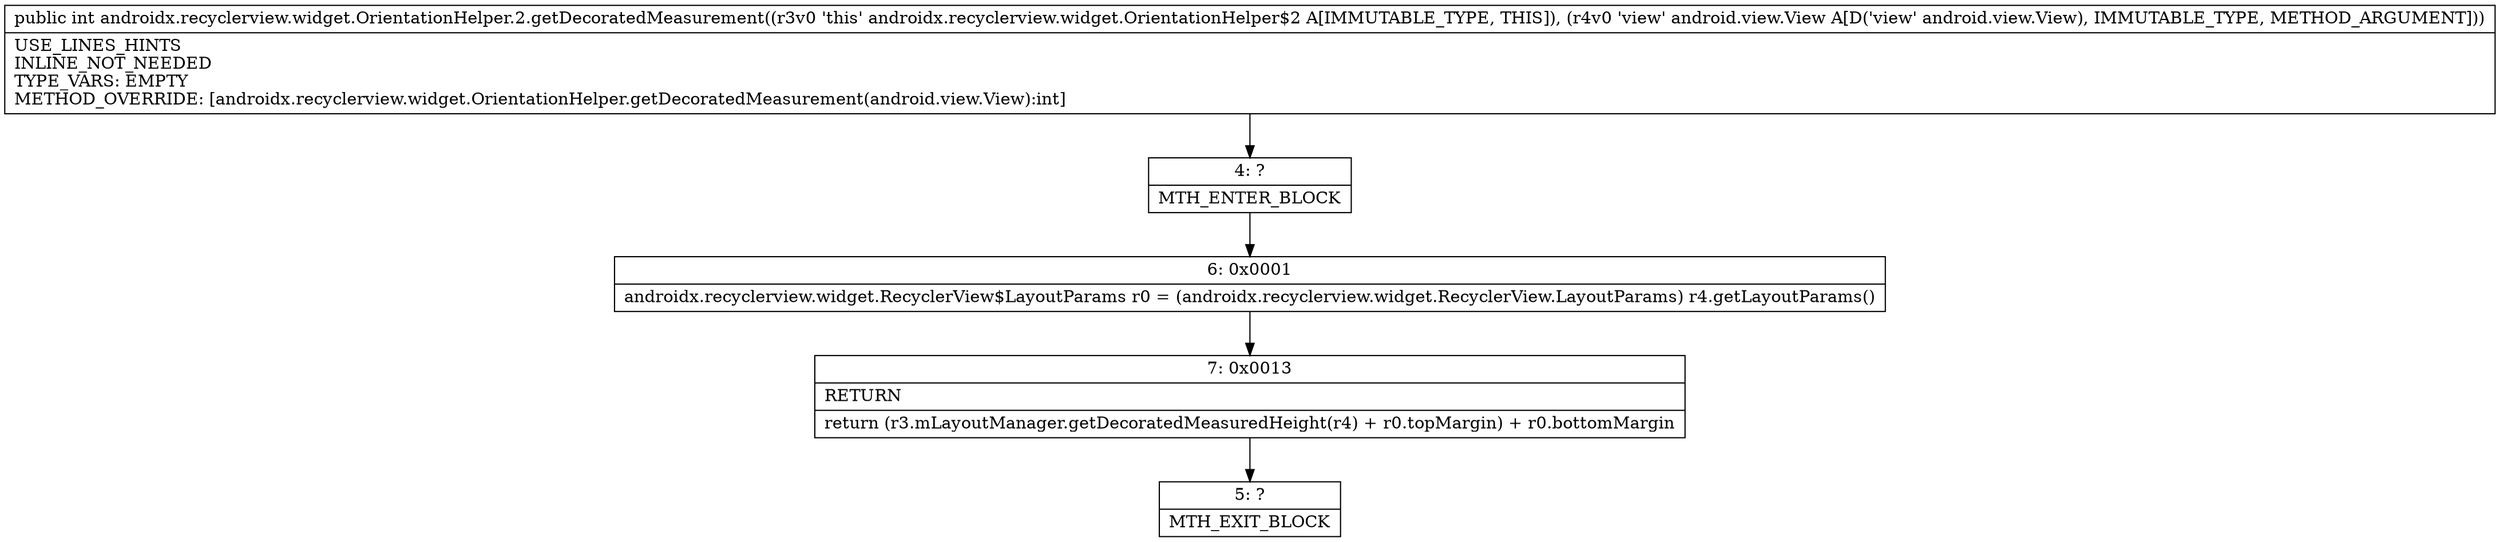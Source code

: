 digraph "CFG forandroidx.recyclerview.widget.OrientationHelper.2.getDecoratedMeasurement(Landroid\/view\/View;)I" {
Node_4 [shape=record,label="{4\:\ ?|MTH_ENTER_BLOCK\l}"];
Node_6 [shape=record,label="{6\:\ 0x0001|androidx.recyclerview.widget.RecyclerView$LayoutParams r0 = (androidx.recyclerview.widget.RecyclerView.LayoutParams) r4.getLayoutParams()\l}"];
Node_7 [shape=record,label="{7\:\ 0x0013|RETURN\l|return (r3.mLayoutManager.getDecoratedMeasuredHeight(r4) + r0.topMargin) + r0.bottomMargin\l}"];
Node_5 [shape=record,label="{5\:\ ?|MTH_EXIT_BLOCK\l}"];
MethodNode[shape=record,label="{public int androidx.recyclerview.widget.OrientationHelper.2.getDecoratedMeasurement((r3v0 'this' androidx.recyclerview.widget.OrientationHelper$2 A[IMMUTABLE_TYPE, THIS]), (r4v0 'view' android.view.View A[D('view' android.view.View), IMMUTABLE_TYPE, METHOD_ARGUMENT]))  | USE_LINES_HINTS\lINLINE_NOT_NEEDED\lTYPE_VARS: EMPTY\lMETHOD_OVERRIDE: [androidx.recyclerview.widget.OrientationHelper.getDecoratedMeasurement(android.view.View):int]\l}"];
MethodNode -> Node_4;Node_4 -> Node_6;
Node_6 -> Node_7;
Node_7 -> Node_5;
}

